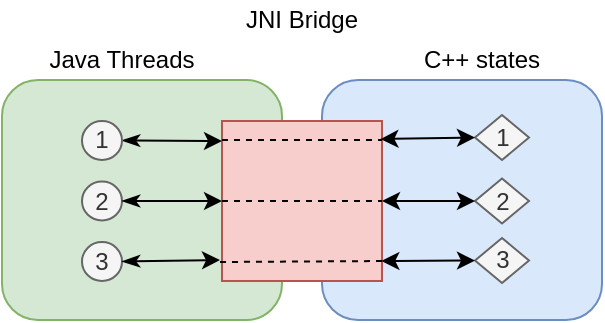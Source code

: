 <mxfile version="12.9.3" type="device"><diagram id="DG2niK77s8uMG9i-pMya" name="Page-1"><mxGraphModel dx="527" dy="410" grid="1" gridSize="10" guides="1" tooltips="1" connect="1" arrows="1" fold="1" page="1" pageScale="1" pageWidth="827" pageHeight="1169" math="0" shadow="0"><root><mxCell id="0"/><mxCell id="1" parent="0"/><mxCell id="ft72KylnBdti5rlK8kmg-38" value="" style="rounded=1;whiteSpace=wrap;html=1;fillColor=#dae8fc;strokeColor=#6c8ebf;comic=0;shadow=0;glass=0;" vertex="1" parent="1"><mxGeometry x="290" y="180" width="140" height="120" as="geometry"/></mxCell><mxCell id="ft72KylnBdti5rlK8kmg-37" value="" style="rounded=1;whiteSpace=wrap;html=1;fillColor=#d5e8d4;strokeColor=#82b366;comic=0;shadow=0;" vertex="1" parent="1"><mxGeometry x="130" y="180" width="140" height="120" as="geometry"/></mxCell><mxCell id="ft72KylnBdti5rlK8kmg-6" value="" style="rounded=0;whiteSpace=wrap;html=1;fillColor=#f8cecc;strokeColor=#b85450;glass=0;comic=0;shadow=0;" vertex="1" parent="1"><mxGeometry x="240" y="200.5" width="80" height="80" as="geometry"/></mxCell><mxCell id="ft72KylnBdti5rlK8kmg-7" value="1" style="rhombus;whiteSpace=wrap;html=1;fillColor=#f5f5f5;strokeColor=#666666;fontColor=#333333;" vertex="1" parent="1"><mxGeometry x="366.5" y="197.5" width="27" height="22.5" as="geometry"/></mxCell><mxCell id="ft72KylnBdti5rlK8kmg-11" value="Java Threads" style="text;html=1;strokeColor=none;fillColor=none;align=center;verticalAlign=middle;whiteSpace=wrap;rounded=0;" vertex="1" parent="1"><mxGeometry x="140" y="160" width="100" height="20" as="geometry"/></mxCell><mxCell id="ft72KylnBdti5rlK8kmg-12" value="C++ states" style="text;html=1;strokeColor=none;fillColor=none;align=center;verticalAlign=middle;whiteSpace=wrap;rounded=0;" vertex="1" parent="1"><mxGeometry x="320" y="160" width="100" height="20" as="geometry"/></mxCell><mxCell id="ft72KylnBdti5rlK8kmg-19" value="" style="endArrow=classic;html=1;startArrow=classicThin;startFill=1;exitX=1;exitY=0.5;exitDx=0;exitDy=0;" edge="1" parent="1" source="ft72KylnBdti5rlK8kmg-22"><mxGeometry width="50" height="50" relative="1" as="geometry"><mxPoint x="170" y="211" as="sourcePoint"/><mxPoint x="240" y="210.5" as="targetPoint"/></mxGeometry></mxCell><mxCell id="ft72KylnBdti5rlK8kmg-21" value="2" style="ellipse;whiteSpace=wrap;html=1;fillColor=#f5f5f5;strokeColor=#666666;fontColor=#333333;" vertex="1" parent="1"><mxGeometry x="170" y="230.75" width="20" height="19.5" as="geometry"/></mxCell><mxCell id="ft72KylnBdti5rlK8kmg-22" value="1" style="ellipse;whiteSpace=wrap;html=1;fillColor=#f5f5f5;strokeColor=#666666;fontColor=#333333;" vertex="1" parent="1"><mxGeometry x="170" y="200.5" width="20" height="19.5" as="geometry"/></mxCell><mxCell id="ft72KylnBdti5rlK8kmg-26" value="2" style="rhombus;whiteSpace=wrap;html=1;fillColor=#f5f5f5;strokeColor=#666666;fontColor=#333333;" vertex="1" parent="1"><mxGeometry x="366.5" y="229.25" width="27" height="22.5" as="geometry"/></mxCell><mxCell id="ft72KylnBdti5rlK8kmg-27" value="3" style="rhombus;whiteSpace=wrap;html=1;fillColor=#f5f5f5;strokeColor=#666666;fontColor=#333333;" vertex="1" parent="1"><mxGeometry x="366.5" y="259" width="27" height="22.5" as="geometry"/></mxCell><mxCell id="ft72KylnBdti5rlK8kmg-5" value="3" style="ellipse;whiteSpace=wrap;html=1;fillColor=#f5f5f5;strokeColor=#666666;fontColor=#333333;" vertex="1" parent="1"><mxGeometry x="170" y="261" width="20" height="19.5" as="geometry"/></mxCell><mxCell id="ft72KylnBdti5rlK8kmg-29" value="" style="endArrow=classic;html=1;startArrow=classicThin;startFill=1;exitX=1;exitY=0.5;exitDx=0;exitDy=0;entryX=0;entryY=0.5;entryDx=0;entryDy=0;" edge="1" parent="1" source="ft72KylnBdti5rlK8kmg-21" target="ft72KylnBdti5rlK8kmg-6"><mxGeometry width="50" height="50" relative="1" as="geometry"><mxPoint x="200.0" y="220.25" as="sourcePoint"/><mxPoint x="250" y="220.5" as="targetPoint"/></mxGeometry></mxCell><mxCell id="ft72KylnBdti5rlK8kmg-30" value="" style="endArrow=classic;html=1;startArrow=classicThin;startFill=1;exitX=1;exitY=0.5;exitDx=0;exitDy=0;" edge="1" parent="1" source="ft72KylnBdti5rlK8kmg-5"><mxGeometry width="50" height="50" relative="1" as="geometry"><mxPoint x="200.0" y="250.5" as="sourcePoint"/><mxPoint x="239" y="270" as="targetPoint"/></mxGeometry></mxCell><mxCell id="ft72KylnBdti5rlK8kmg-31" value="" style="endArrow=classic;startArrow=classic;html=1;entryX=0;entryY=0.5;entryDx=0;entryDy=0;exitX=0.996;exitY=0.875;exitDx=0;exitDy=0;exitPerimeter=0;" edge="1" parent="1" source="ft72KylnBdti5rlK8kmg-6" target="ft72KylnBdti5rlK8kmg-27"><mxGeometry width="50" height="50" relative="1" as="geometry"><mxPoint x="300" y="330" as="sourcePoint"/><mxPoint x="350" y="280" as="targetPoint"/></mxGeometry></mxCell><mxCell id="ft72KylnBdti5rlK8kmg-32" value="" style="endArrow=classic;startArrow=classic;html=1;entryX=0;entryY=0.5;entryDx=0;entryDy=0;exitX=1;exitY=0.5;exitDx=0;exitDy=0;" edge="1" parent="1" source="ft72KylnBdti5rlK8kmg-6" target="ft72KylnBdti5rlK8kmg-26"><mxGeometry width="50" height="50" relative="1" as="geometry"><mxPoint x="329.68" y="280.5" as="sourcePoint"/><mxPoint x="376.5" y="280.25" as="targetPoint"/></mxGeometry></mxCell><mxCell id="ft72KylnBdti5rlK8kmg-33" value="" style="endArrow=classic;startArrow=classic;html=1;entryX=0;entryY=0.5;entryDx=0;entryDy=0;exitX=0.99;exitY=0.113;exitDx=0;exitDy=0;exitPerimeter=0;" edge="1" parent="1" source="ft72KylnBdti5rlK8kmg-6" target="ft72KylnBdti5rlK8kmg-7"><mxGeometry width="50" height="50" relative="1" as="geometry"><mxPoint x="330" y="250.5" as="sourcePoint"/><mxPoint x="376.5" y="250.5" as="targetPoint"/></mxGeometry></mxCell><mxCell id="ft72KylnBdti5rlK8kmg-34" value="" style="endArrow=none;dashed=1;html=1;entryX=1.02;entryY=0.875;entryDx=0;entryDy=0;entryPerimeter=0;" edge="1" parent="1" target="ft72KylnBdti5rlK8kmg-6"><mxGeometry width="50" height="50" relative="1" as="geometry"><mxPoint x="239" y="271" as="sourcePoint"/><mxPoint x="260" y="271" as="targetPoint"/></mxGeometry></mxCell><mxCell id="ft72KylnBdti5rlK8kmg-35" value="" style="endArrow=none;dashed=1;html=1;entryX=1;entryY=0.5;entryDx=0;entryDy=0;exitX=0;exitY=0.5;exitDx=0;exitDy=0;" edge="1" parent="1" source="ft72KylnBdti5rlK8kmg-6" target="ft72KylnBdti5rlK8kmg-6"><mxGeometry width="50" height="50" relative="1" as="geometry"><mxPoint x="249" y="281" as="sourcePoint"/><mxPoint x="331.6" y="280.5" as="targetPoint"/></mxGeometry></mxCell><mxCell id="ft72KylnBdti5rlK8kmg-36" value="" style="endArrow=none;dashed=1;html=1;entryX=1;entryY=0.5;entryDx=0;entryDy=0;exitX=0;exitY=0.5;exitDx=0;exitDy=0;" edge="1" parent="1"><mxGeometry width="50" height="50" relative="1" as="geometry"><mxPoint x="240" y="210.01" as="sourcePoint"/><mxPoint x="320" y="210.01" as="targetPoint"/></mxGeometry></mxCell><mxCell id="ft72KylnBdti5rlK8kmg-39" value="JNI Bridge" style="text;html=1;strokeColor=none;fillColor=none;align=center;verticalAlign=middle;whiteSpace=wrap;rounded=0;" vertex="1" parent="1"><mxGeometry x="230" y="140" width="100" height="20" as="geometry"/></mxCell></root></mxGraphModel></diagram></mxfile>